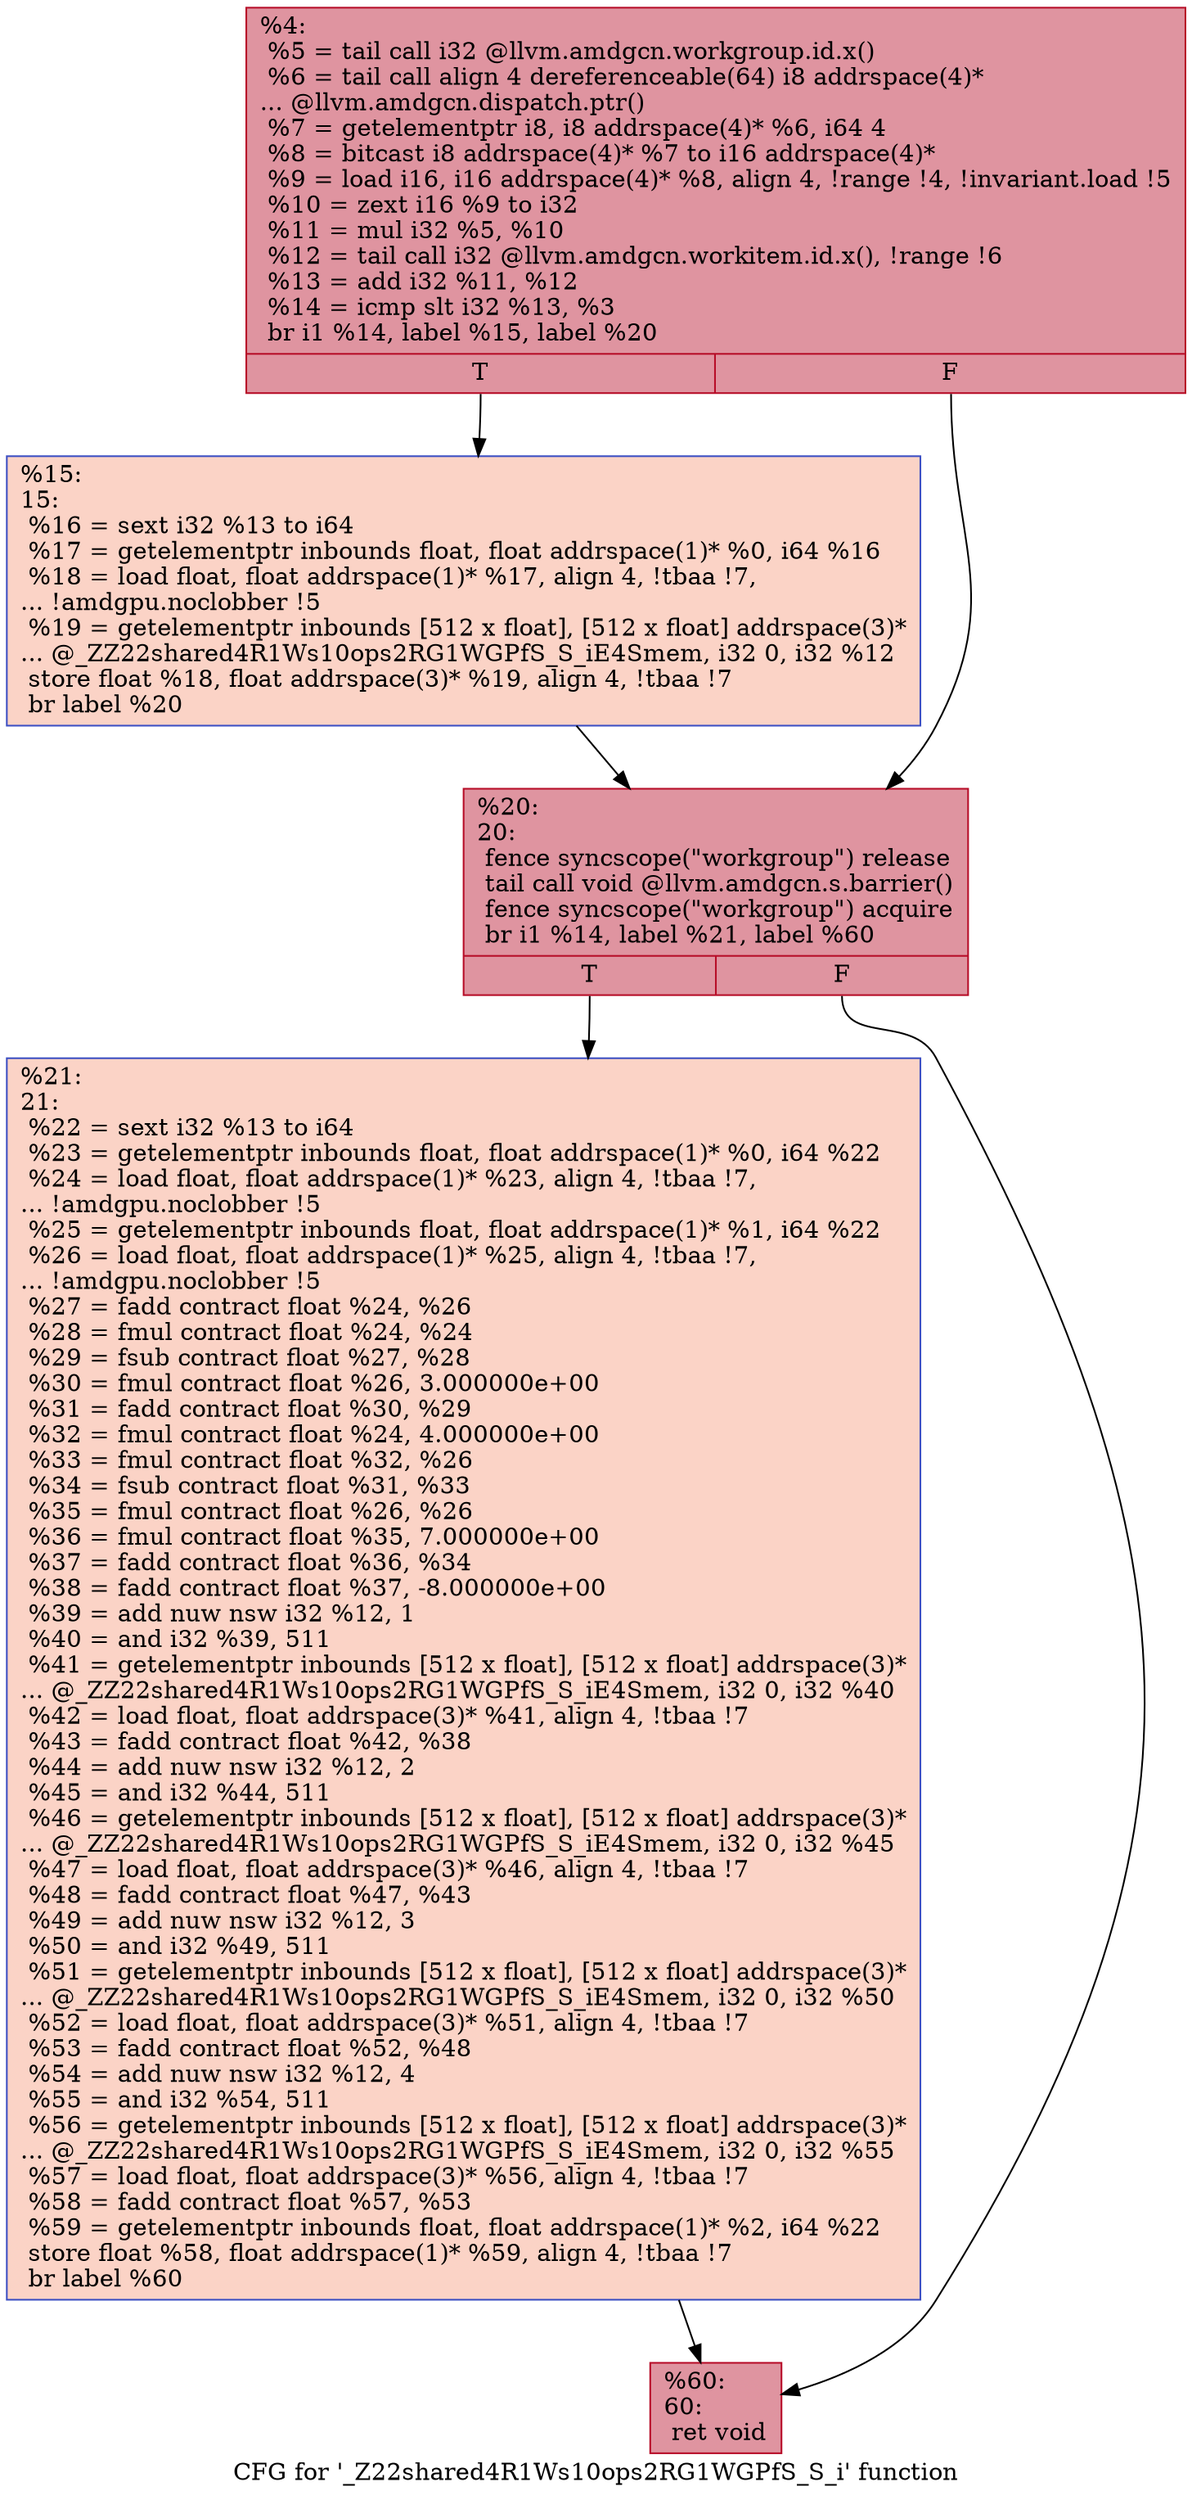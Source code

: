 digraph "CFG for '_Z22shared4R1Ws10ops2RG1WGPfS_S_i' function" {
	label="CFG for '_Z22shared4R1Ws10ops2RG1WGPfS_S_i' function";

	Node0x5d1b610 [shape=record,color="#b70d28ff", style=filled, fillcolor="#b70d2870",label="{%4:\l  %5 = tail call i32 @llvm.amdgcn.workgroup.id.x()\l  %6 = tail call align 4 dereferenceable(64) i8 addrspace(4)*\l... @llvm.amdgcn.dispatch.ptr()\l  %7 = getelementptr i8, i8 addrspace(4)* %6, i64 4\l  %8 = bitcast i8 addrspace(4)* %7 to i16 addrspace(4)*\l  %9 = load i16, i16 addrspace(4)* %8, align 4, !range !4, !invariant.load !5\l  %10 = zext i16 %9 to i32\l  %11 = mul i32 %5, %10\l  %12 = tail call i32 @llvm.amdgcn.workitem.id.x(), !range !6\l  %13 = add i32 %11, %12\l  %14 = icmp slt i32 %13, %3\l  br i1 %14, label %15, label %20\l|{<s0>T|<s1>F}}"];
	Node0x5d1b610:s0 -> Node0x5d1d560;
	Node0x5d1b610:s1 -> Node0x5d1d5f0;
	Node0x5d1d560 [shape=record,color="#3d50c3ff", style=filled, fillcolor="#f59c7d70",label="{%15:\l15:                                               \l  %16 = sext i32 %13 to i64\l  %17 = getelementptr inbounds float, float addrspace(1)* %0, i64 %16\l  %18 = load float, float addrspace(1)* %17, align 4, !tbaa !7,\l... !amdgpu.noclobber !5\l  %19 = getelementptr inbounds [512 x float], [512 x float] addrspace(3)*\l... @_ZZ22shared4R1Ws10ops2RG1WGPfS_S_iE4Smem, i32 0, i32 %12\l  store float %18, float addrspace(3)* %19, align 4, !tbaa !7\l  br label %20\l}"];
	Node0x5d1d560 -> Node0x5d1d5f0;
	Node0x5d1d5f0 [shape=record,color="#b70d28ff", style=filled, fillcolor="#b70d2870",label="{%20:\l20:                                               \l  fence syncscope(\"workgroup\") release\l  tail call void @llvm.amdgcn.s.barrier()\l  fence syncscope(\"workgroup\") acquire\l  br i1 %14, label %21, label %60\l|{<s0>T|<s1>F}}"];
	Node0x5d1d5f0:s0 -> Node0x5d1ebe0;
	Node0x5d1d5f0:s1 -> Node0x5d1ec30;
	Node0x5d1ebe0 [shape=record,color="#3d50c3ff", style=filled, fillcolor="#f59c7d70",label="{%21:\l21:                                               \l  %22 = sext i32 %13 to i64\l  %23 = getelementptr inbounds float, float addrspace(1)* %0, i64 %22\l  %24 = load float, float addrspace(1)* %23, align 4, !tbaa !7,\l... !amdgpu.noclobber !5\l  %25 = getelementptr inbounds float, float addrspace(1)* %1, i64 %22\l  %26 = load float, float addrspace(1)* %25, align 4, !tbaa !7,\l... !amdgpu.noclobber !5\l  %27 = fadd contract float %24, %26\l  %28 = fmul contract float %24, %24\l  %29 = fsub contract float %27, %28\l  %30 = fmul contract float %26, 3.000000e+00\l  %31 = fadd contract float %30, %29\l  %32 = fmul contract float %24, 4.000000e+00\l  %33 = fmul contract float %32, %26\l  %34 = fsub contract float %31, %33\l  %35 = fmul contract float %26, %26\l  %36 = fmul contract float %35, 7.000000e+00\l  %37 = fadd contract float %36, %34\l  %38 = fadd contract float %37, -8.000000e+00\l  %39 = add nuw nsw i32 %12, 1\l  %40 = and i32 %39, 511\l  %41 = getelementptr inbounds [512 x float], [512 x float] addrspace(3)*\l... @_ZZ22shared4R1Ws10ops2RG1WGPfS_S_iE4Smem, i32 0, i32 %40\l  %42 = load float, float addrspace(3)* %41, align 4, !tbaa !7\l  %43 = fadd contract float %42, %38\l  %44 = add nuw nsw i32 %12, 2\l  %45 = and i32 %44, 511\l  %46 = getelementptr inbounds [512 x float], [512 x float] addrspace(3)*\l... @_ZZ22shared4R1Ws10ops2RG1WGPfS_S_iE4Smem, i32 0, i32 %45\l  %47 = load float, float addrspace(3)* %46, align 4, !tbaa !7\l  %48 = fadd contract float %47, %43\l  %49 = add nuw nsw i32 %12, 3\l  %50 = and i32 %49, 511\l  %51 = getelementptr inbounds [512 x float], [512 x float] addrspace(3)*\l... @_ZZ22shared4R1Ws10ops2RG1WGPfS_S_iE4Smem, i32 0, i32 %50\l  %52 = load float, float addrspace(3)* %51, align 4, !tbaa !7\l  %53 = fadd contract float %52, %48\l  %54 = add nuw nsw i32 %12, 4\l  %55 = and i32 %54, 511\l  %56 = getelementptr inbounds [512 x float], [512 x float] addrspace(3)*\l... @_ZZ22shared4R1Ws10ops2RG1WGPfS_S_iE4Smem, i32 0, i32 %55\l  %57 = load float, float addrspace(3)* %56, align 4, !tbaa !7\l  %58 = fadd contract float %57, %53\l  %59 = getelementptr inbounds float, float addrspace(1)* %2, i64 %22\l  store float %58, float addrspace(1)* %59, align 4, !tbaa !7\l  br label %60\l}"];
	Node0x5d1ebe0 -> Node0x5d1ec30;
	Node0x5d1ec30 [shape=record,color="#b70d28ff", style=filled, fillcolor="#b70d2870",label="{%60:\l60:                                               \l  ret void\l}"];
}
